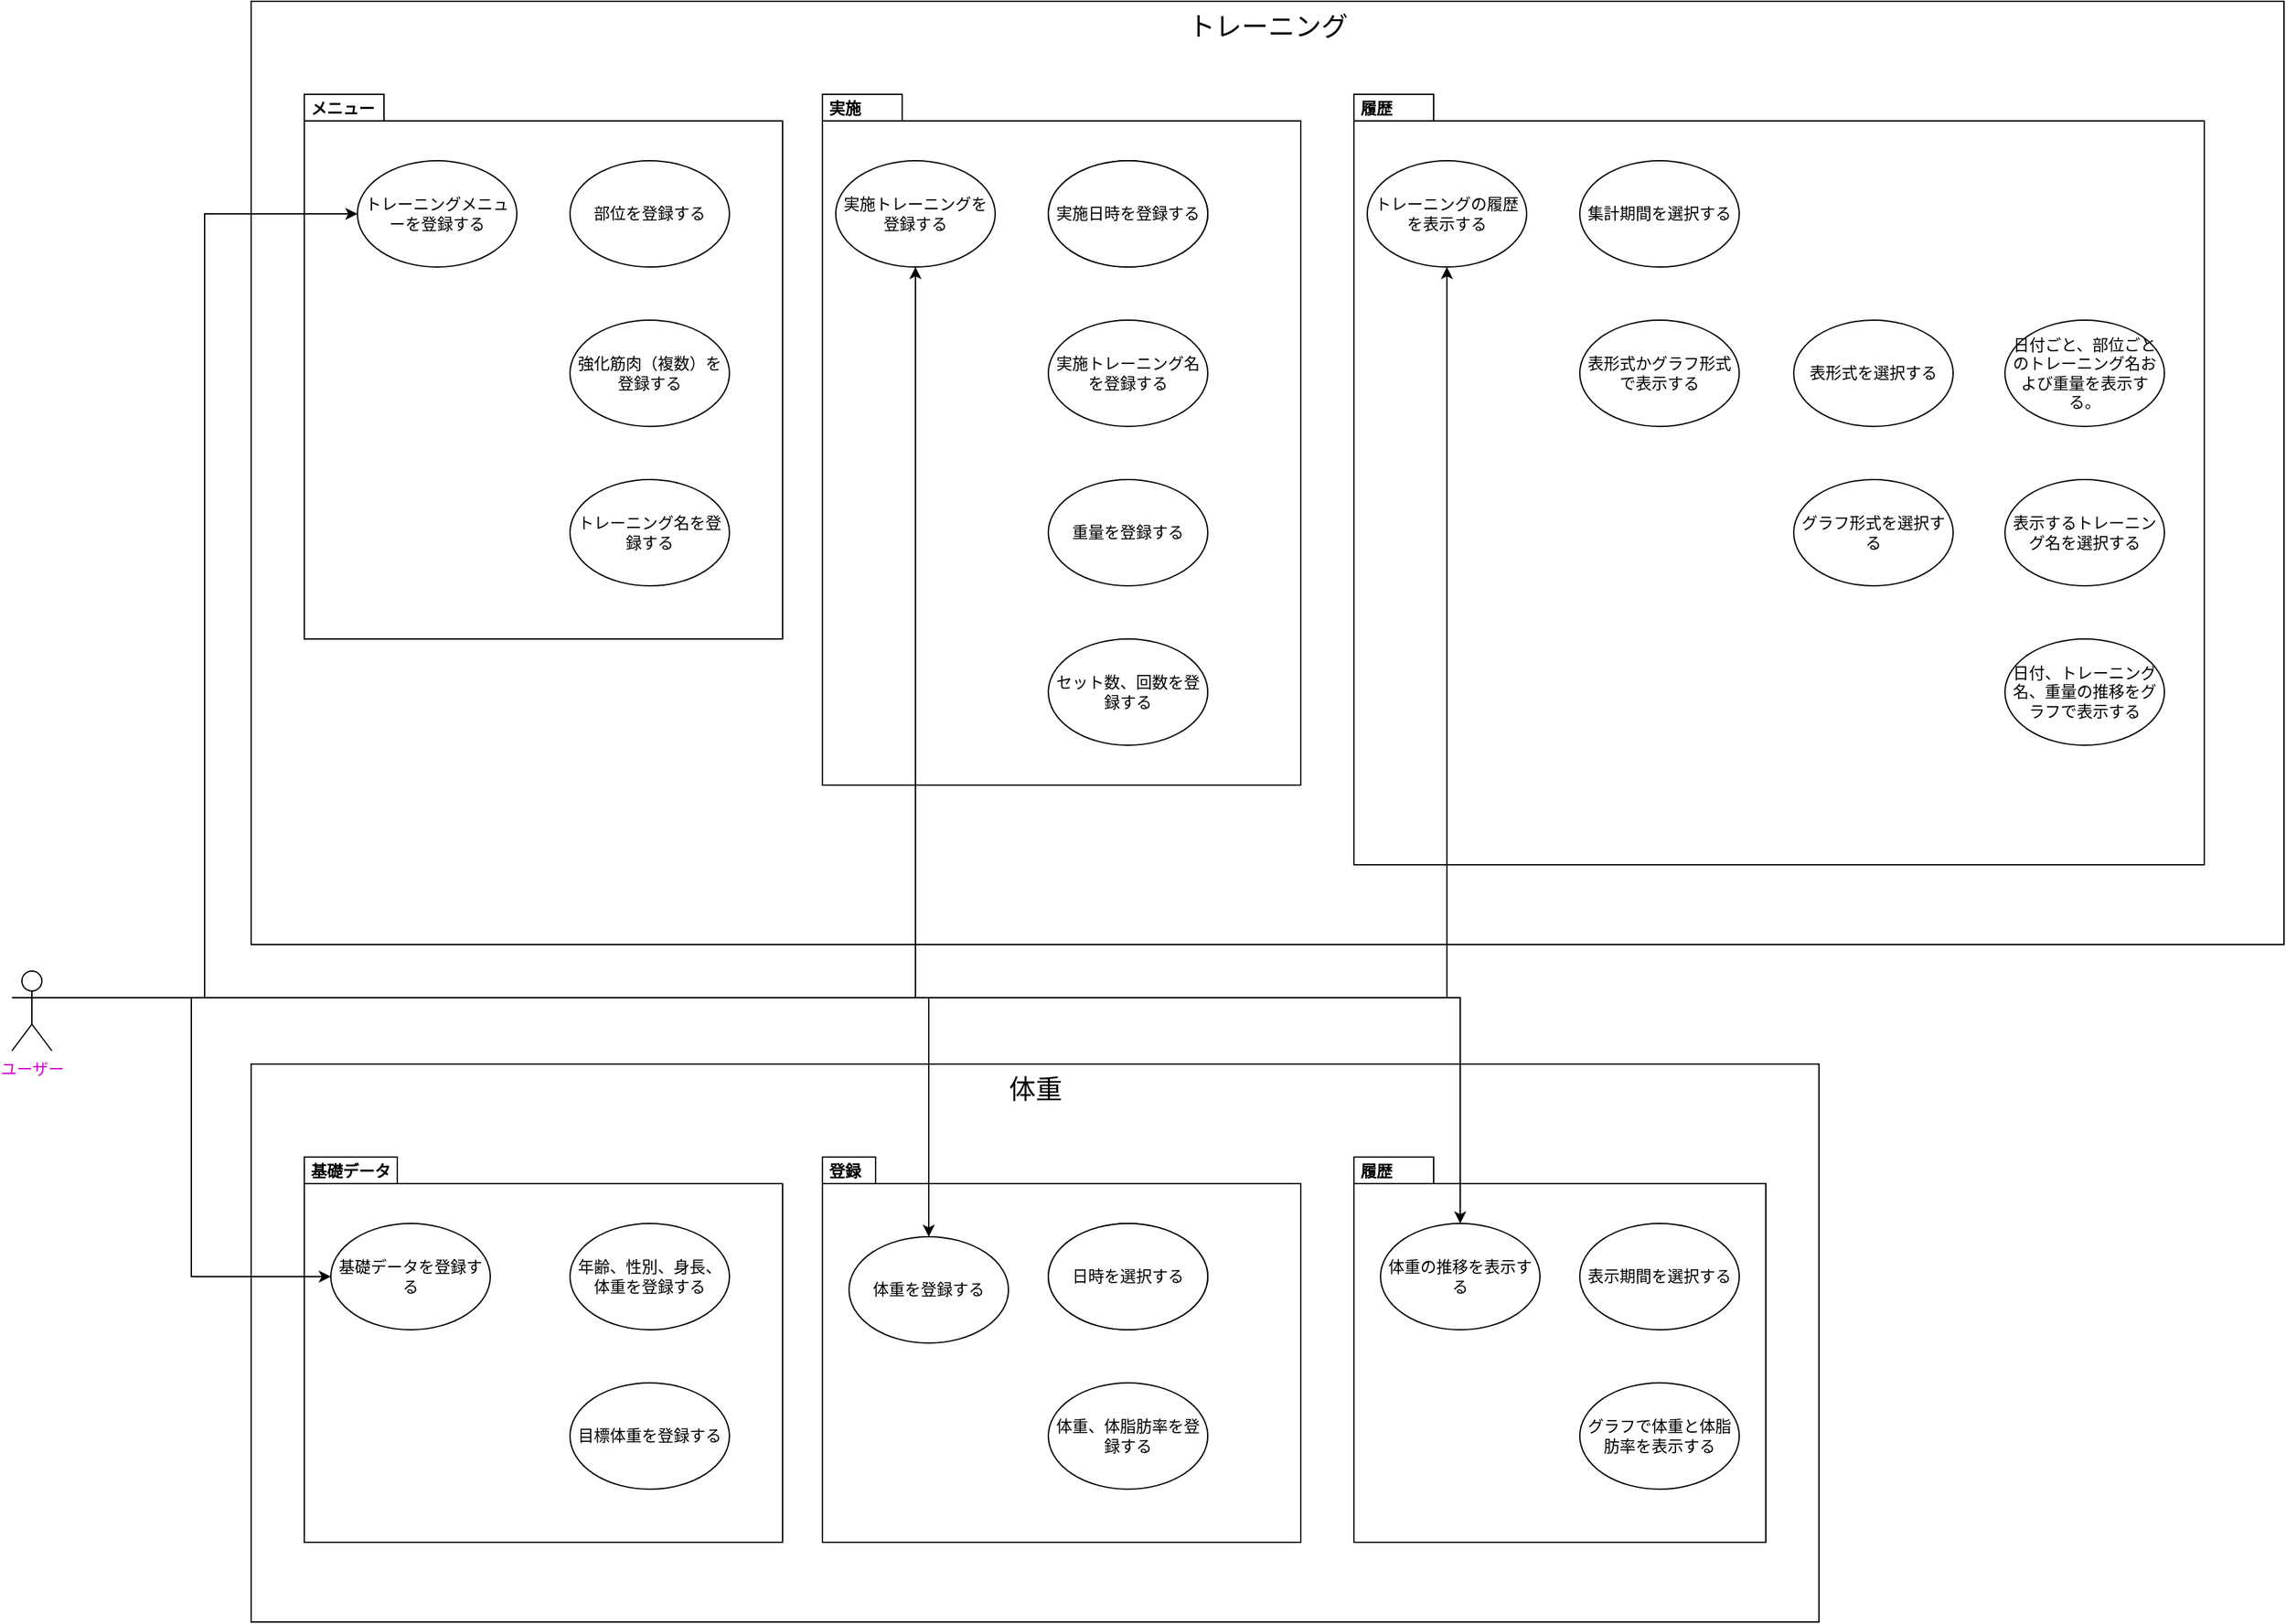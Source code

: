 <mxfile version="13.1.3" pages="2">
    <diagram id="6hGFLwfOUW9BJ-s0fimq" name="ユースケース図">
        <mxGraphModel dx="1731" dy="698" grid="1" gridSize="10" guides="1" tooltips="1" connect="1" arrows="1" fold="1" page="1" pageScale="1" pageWidth="827" pageHeight="1169" math="0" shadow="0">
            <root>
                <mxCell id="0"/>
                <mxCell id="1" parent="0"/>
                <mxCell id="45" value="&lt;font style=&quot;font-size: 20px&quot;&gt;体重&lt;/font&gt;" style="html=1;align=center;verticalAlign=top;" parent="1" vertex="1">
                    <mxGeometry x="-290" y="1340" width="1180" height="420" as="geometry"/>
                </mxCell>
                <mxCell id="48" value="基礎データ" style="shape=folder;fontStyle=1;spacingTop=-6;tabWidth=70;tabHeight=20;tabPosition=left;html=1;align=left;verticalAlign=top;horizontal=1;spacing=5;" parent="1" vertex="1">
                    <mxGeometry x="-250" y="1410" width="360" height="290" as="geometry"/>
                </mxCell>
                <mxCell id="42" value="&lt;font style=&quot;font-size: 20px&quot;&gt;トレーニング&lt;/font&gt;" style="html=1;align=center;verticalAlign=top;" parent="1" vertex="1">
                    <mxGeometry x="-290" y="540" width="1530" height="710" as="geometry"/>
                </mxCell>
                <mxCell id="41" value="履歴" style="shape=folder;fontStyle=1;spacingTop=-6;tabWidth=60;tabHeight=20;tabPosition=left;html=1;align=left;verticalAlign=top;horizontal=1;spacing=5;" parent="1" vertex="1">
                    <mxGeometry x="540" y="610" width="640" height="580" as="geometry"/>
                </mxCell>
                <mxCell id="39" value="実施" style="shape=folder;fontStyle=1;spacingTop=-6;tabWidth=60;tabHeight=20;tabPosition=left;html=1;align=left;verticalAlign=top;horizontal=1;spacing=5;" parent="1" vertex="1">
                    <mxGeometry x="140" y="610" width="360" height="520" as="geometry"/>
                </mxCell>
                <mxCell id="38" value="メニュー" style="shape=folder;fontStyle=1;spacingTop=-6;tabWidth=60;tabHeight=20;tabPosition=left;html=1;align=left;verticalAlign=top;horizontal=1;spacing=5;" parent="1" vertex="1">
                    <mxGeometry x="-250" y="610" width="360" height="410" as="geometry"/>
                </mxCell>
                <mxCell id="69" style="edgeStyle=orthogonalEdgeStyle;rounded=0;orthogonalLoop=1;jettySize=auto;html=1;exitX=1;exitY=0.333;exitDx=0;exitDy=0;exitPerimeter=0;entryX=0;entryY=0.5;entryDx=0;entryDy=0;" parent="1" source="2" target="5" edge="1">
                    <mxGeometry relative="1" as="geometry">
                        <mxPoint x="-360" y="730" as="targetPoint"/>
                    </mxGeometry>
                </mxCell>
                <mxCell id="70" style="edgeStyle=orthogonalEdgeStyle;rounded=0;orthogonalLoop=1;jettySize=auto;html=1;exitX=1;exitY=0.333;exitDx=0;exitDy=0;exitPerimeter=0;entryX=0;entryY=0.5;entryDx=0;entryDy=0;" parent="1" source="2" target="13" edge="1">
                    <mxGeometry relative="1" as="geometry"/>
                </mxCell>
                <mxCell id="2" value="ユーザー" style="shape=umlActor;verticalLabelPosition=bottom;labelBackgroundColor=#ffffff;verticalAlign=top;html=1;outlineConnect=0;fontColor=#CC00CC;" parent="1" vertex="1">
                    <mxGeometry x="-470" y="1270" width="30" height="60" as="geometry"/>
                </mxCell>
                <mxCell id="5" value="トレーニングメニューを登録する" style="ellipse;whiteSpace=wrap;html=1;" parent="1" vertex="1">
                    <mxGeometry x="-210" y="660" width="120" height="80" as="geometry"/>
                </mxCell>
                <mxCell id="9" value="実施トレーニングを登録する" style="ellipse;whiteSpace=wrap;html=1;" parent="1" vertex="1">
                    <mxGeometry x="150" y="660" width="120" height="80" as="geometry"/>
                </mxCell>
                <mxCell id="11" value="トレーニングの履歴を表示する" style="ellipse;whiteSpace=wrap;html=1;" parent="1" vertex="1">
                    <mxGeometry x="550" y="660" width="120" height="80" as="geometry"/>
                </mxCell>
                <mxCell id="14" value="部位を登録する" style="ellipse;whiteSpace=wrap;html=1;" parent="1" vertex="1">
                    <mxGeometry x="-50" y="660" width="120" height="80" as="geometry"/>
                </mxCell>
                <mxCell id="15" value="トレーニング名を登録する" style="ellipse;whiteSpace=wrap;html=1;" parent="1" vertex="1">
                    <mxGeometry x="-50" y="900" width="120" height="80" as="geometry"/>
                </mxCell>
                <mxCell id="16" value="強化筋肉（複数）を登録する" style="ellipse;whiteSpace=wrap;html=1;" parent="1" vertex="1">
                    <mxGeometry x="-50" y="780" width="120" height="80" as="geometry"/>
                </mxCell>
                <mxCell id="17" value="実施日時を登録する" style="ellipse;whiteSpace=wrap;html=1;" parent="1" vertex="1">
                    <mxGeometry x="310" y="660" width="120" height="80" as="geometry"/>
                </mxCell>
                <mxCell id="18" value="実施トレーニング名を登録する" style="ellipse;whiteSpace=wrap;html=1;" parent="1" vertex="1">
                    <mxGeometry x="310" y="780" width="120" height="80" as="geometry"/>
                </mxCell>
                <mxCell id="19" value="重量を登録する" style="ellipse;whiteSpace=wrap;html=1;" parent="1" vertex="1">
                    <mxGeometry x="310" y="900" width="120" height="80" as="geometry"/>
                </mxCell>
                <mxCell id="20" value="セット数、回数を登録する" style="ellipse;whiteSpace=wrap;html=1;" parent="1" vertex="1">
                    <mxGeometry x="310" y="1020" width="120" height="80" as="geometry"/>
                </mxCell>
                <mxCell id="21" value="集計期間を選択する" style="ellipse;whiteSpace=wrap;html=1;" parent="1" vertex="1">
                    <mxGeometry x="710" y="660" width="120" height="80" as="geometry"/>
                </mxCell>
                <mxCell id="22" value="表形式かグラフ形式で表示する" style="ellipse;whiteSpace=wrap;html=1;" parent="1" vertex="1">
                    <mxGeometry x="710" y="780" width="120" height="80" as="geometry"/>
                </mxCell>
                <mxCell id="23" value="日付ごと、部位ごとのトレーニング名および重量を表示する。" style="ellipse;whiteSpace=wrap;html=1;" parent="1" vertex="1">
                    <mxGeometry x="1030" y="780" width="120" height="80" as="geometry"/>
                </mxCell>
                <mxCell id="24" value="表形式を選択する" style="ellipse;whiteSpace=wrap;html=1;" parent="1" vertex="1">
                    <mxGeometry x="871" y="780" width="120" height="80" as="geometry"/>
                </mxCell>
                <mxCell id="25" value="グラフ形式を選択する" style="ellipse;whiteSpace=wrap;html=1;" parent="1" vertex="1">
                    <mxGeometry x="871" y="900" width="120" height="80" as="geometry"/>
                </mxCell>
                <mxCell id="26" value="表示するトレーニング名を選択する" style="ellipse;whiteSpace=wrap;html=1;" parent="1" vertex="1">
                    <mxGeometry x="1030" y="900" width="120" height="80" as="geometry"/>
                </mxCell>
                <mxCell id="27" value="日付、トレーニング名、重量の推移をグラフで表示する" style="ellipse;whiteSpace=wrap;html=1;" parent="1" vertex="1">
                    <mxGeometry x="1030" y="1020" width="120" height="80" as="geometry"/>
                </mxCell>
                <mxCell id="40" value="実施日時を登録する" style="ellipse;whiteSpace=wrap;html=1;" parent="1" vertex="1">
                    <mxGeometry x="310" y="660" width="120" height="80" as="geometry"/>
                </mxCell>
                <mxCell id="46" value="履歴" style="shape=folder;fontStyle=1;spacingTop=-6;tabWidth=60;tabHeight=20;tabPosition=left;html=1;align=left;verticalAlign=top;horizontal=1;spacing=5;" parent="1" vertex="1">
                    <mxGeometry x="540" y="1410" width="310" height="290" as="geometry"/>
                </mxCell>
                <mxCell id="47" value="登録" style="shape=folder;fontStyle=1;spacingTop=-6;tabWidth=40;tabHeight=20;tabPosition=left;html=1;align=left;verticalAlign=top;horizontal=1;spacing=5;" parent="1" vertex="1">
                    <mxGeometry x="140" y="1410" width="360" height="290" as="geometry"/>
                </mxCell>
                <mxCell id="52" value="年齢、性別、身長、体重を登録する" style="ellipse;whiteSpace=wrap;html=1;" parent="1" vertex="1">
                    <mxGeometry x="-50" y="1460" width="120" height="80" as="geometry"/>
                </mxCell>
                <mxCell id="54" value="目標体重を登録する" style="ellipse;whiteSpace=wrap;html=1;" parent="1" vertex="1">
                    <mxGeometry x="-50" y="1580" width="120" height="80" as="geometry"/>
                </mxCell>
                <mxCell id="55" value="実施日時を登録する" style="ellipse;whiteSpace=wrap;html=1;" parent="1" vertex="1">
                    <mxGeometry x="310" y="1460" width="120" height="80" as="geometry"/>
                </mxCell>
                <mxCell id="56" value="体重、体脂肪率を登録する" style="ellipse;whiteSpace=wrap;html=1;" parent="1" vertex="1">
                    <mxGeometry x="310" y="1580" width="120" height="80" as="geometry"/>
                </mxCell>
                <mxCell id="59" value="表示期間を選択する" style="ellipse;whiteSpace=wrap;html=1;" parent="1" vertex="1">
                    <mxGeometry x="710" y="1460" width="120" height="80" as="geometry"/>
                </mxCell>
                <mxCell id="60" value="グラフで体重と体脂肪率を表示する" style="ellipse;whiteSpace=wrap;html=1;" parent="1" vertex="1">
                    <mxGeometry x="710" y="1580" width="120" height="80" as="geometry"/>
                </mxCell>
                <mxCell id="66" value="日時を選択する" style="ellipse;whiteSpace=wrap;html=1;" parent="1" vertex="1">
                    <mxGeometry x="310" y="1460" width="120" height="80" as="geometry"/>
                </mxCell>
                <mxCell id="13" value="基礎データを登録する" style="ellipse;whiteSpace=wrap;html=1;" parent="1" vertex="1">
                    <mxGeometry x="-230" y="1460" width="120" height="80" as="geometry"/>
                </mxCell>
                <mxCell id="8" value="体重を登録する" style="ellipse;whiteSpace=wrap;html=1;" parent="1" vertex="1">
                    <mxGeometry x="160" y="1470" width="120" height="80" as="geometry"/>
                </mxCell>
                <mxCell id="12" value="体重の推移を表示する" style="ellipse;whiteSpace=wrap;html=1;" parent="1" vertex="1">
                    <mxGeometry x="560" y="1460" width="120" height="80" as="geometry"/>
                </mxCell>
                <mxCell id="72" style="edgeStyle=orthogonalEdgeStyle;rounded=0;orthogonalLoop=1;jettySize=auto;html=1;exitX=1;exitY=0.333;exitDx=0;exitDy=0;exitPerimeter=0;entryX=0.5;entryY=0;entryDx=0;entryDy=0;" parent="1" source="2" target="12" edge="1">
                    <mxGeometry relative="1" as="geometry"/>
                </mxCell>
                <mxCell id="71" style="edgeStyle=orthogonalEdgeStyle;rounded=0;orthogonalLoop=1;jettySize=auto;html=1;exitX=1;exitY=0.333;exitDx=0;exitDy=0;exitPerimeter=0;entryX=0.5;entryY=0;entryDx=0;entryDy=0;" parent="1" source="2" target="8" edge="1">
                    <mxGeometry relative="1" as="geometry"/>
                </mxCell>
                <mxCell id="73" style="edgeStyle=orthogonalEdgeStyle;rounded=0;orthogonalLoop=1;jettySize=auto;html=1;exitX=1;exitY=0.333;exitDx=0;exitDy=0;exitPerimeter=0;entryX=0.5;entryY=1;entryDx=0;entryDy=0;" parent="1" source="2" target="9" edge="1">
                    <mxGeometry relative="1" as="geometry"/>
                </mxCell>
                <mxCell id="74" style="edgeStyle=orthogonalEdgeStyle;rounded=0;orthogonalLoop=1;jettySize=auto;html=1;exitX=1;exitY=0.333;exitDx=0;exitDy=0;exitPerimeter=0;entryX=0.5;entryY=1;entryDx=0;entryDy=0;" parent="1" source="2" target="11" edge="1">
                    <mxGeometry relative="1" as="geometry"/>
                </mxCell>
            </root>
        </mxGraphModel>
    </diagram>
    <diagram id="MQr7NMBH8nZXFIUe8xMQ" name="ドメインモデル図">
        &#xa;        
        <mxGraphModel dx="1376" dy="698" grid="1" gridSize="10" guides="1" tooltips="1" connect="1" arrows="1" fold="1" page="1" pageScale="1" pageWidth="827" pageHeight="1169" math="0" shadow="0">
            &#xa;            
            <root>
                &#xa;                
                <mxCell id="97d1dgq8VptOXMxZLJJK-0"/>
                &#xa;                
                <mxCell id="97d1dgq8VptOXMxZLJJK-1" parent="97d1dgq8VptOXMxZLJJK-0"/>
                &#xa;            
            </root>
            &#xa;        
        </mxGraphModel>
        &#xa;    
    </diagram>
</mxfile>